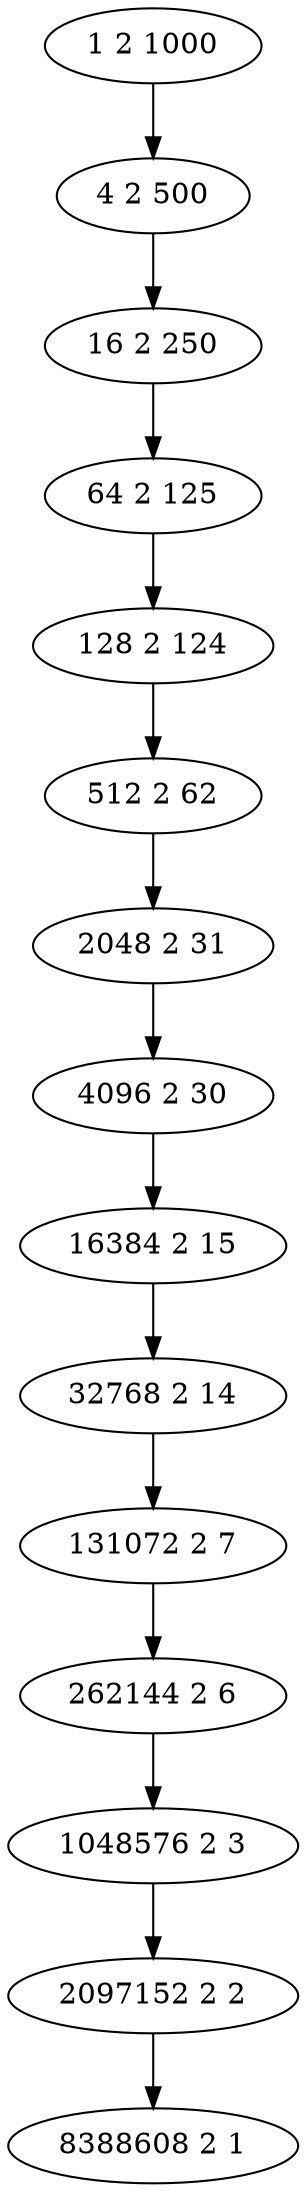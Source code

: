 digraph G {
"1 2 1000" -> "4 2 500"
"4 2 500" -> "16 2 250"
"16 2 250" -> "64 2 125"
"64 2 125" -> "128 2 124"
"128 2 124" -> "512 2 62"
"512 2 62" -> "2048 2 31"
"2048 2 31" -> "4096 2 30"
"4096 2 30" -> "16384 2 15"
"16384 2 15" -> "32768 2 14"
"32768 2 14" -> "131072 2 7"
"131072 2 7" -> "262144 2 6"
"262144 2 6" -> "1048576 2 3"
"1048576 2 3" -> "2097152 2 2"
"2097152 2 2" -> "8388608 2 1"
}
